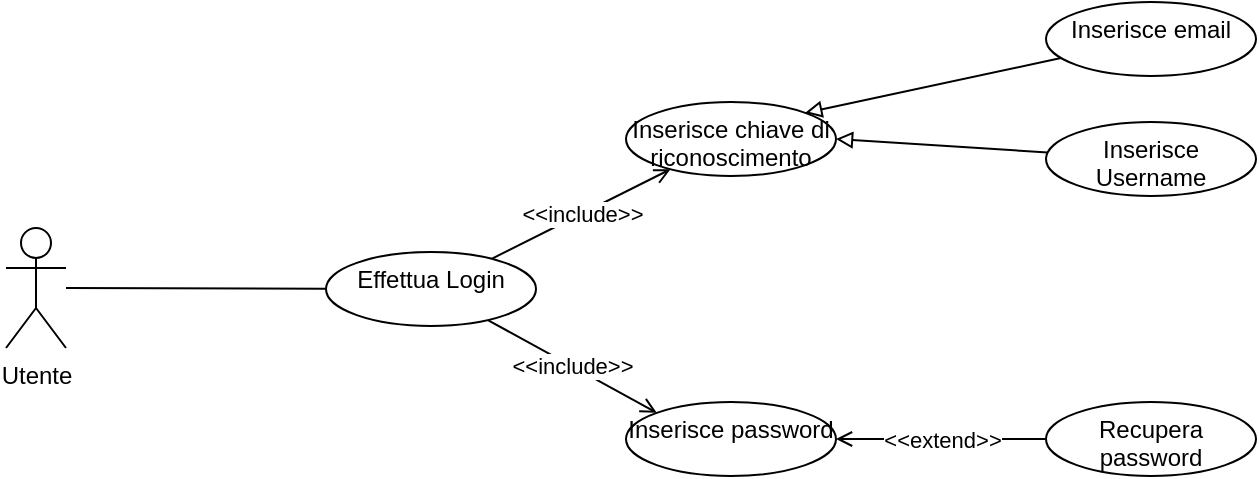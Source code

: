 <mxfile version="20.5.1" type="device"><diagram id="5bOQc7WEjd8ABZgLNtUU" name="Page-1"><mxGraphModel dx="1678" dy="838" grid="1" gridSize="10" guides="1" tooltips="1" connect="1" arrows="1" fold="1" page="1" pageScale="1" pageWidth="1169" pageHeight="827" math="0" shadow="0"><root><mxCell id="0"/><mxCell id="1" parent="0"/><mxCell id="wL9WiPdITJjZURC2v3HO-3" value="" style="edgeStyle=none;rounded=0;orthogonalLoop=1;jettySize=auto;html=1;endArrow=none;endFill=0;" edge="1" parent="1" source="wL9WiPdITJjZURC2v3HO-1" target="wL9WiPdITJjZURC2v3HO-2"><mxGeometry relative="1" as="geometry"/></mxCell><mxCell id="wL9WiPdITJjZURC2v3HO-1" value="Utente" style="shape=umlActor;verticalLabelPosition=bottom;verticalAlign=top;html=1;" vertex="1" parent="1"><mxGeometry x="90" y="383" width="30" height="60" as="geometry"/></mxCell><mxCell id="wL9WiPdITJjZURC2v3HO-6" value="&amp;lt;&amp;lt;include&amp;gt;&amp;gt;" style="edgeStyle=none;rounded=0;orthogonalLoop=1;jettySize=auto;html=1;endArrow=open;endFill=0;" edge="1" parent="1" source="wL9WiPdITJjZURC2v3HO-2" target="wL9WiPdITJjZURC2v3HO-5"><mxGeometry relative="1" as="geometry"/></mxCell><mxCell id="wL9WiPdITJjZURC2v3HO-7" value="&lt;meta charset=&quot;utf-8&quot;&gt;&lt;span style=&quot;color: rgb(0, 0, 0); font-family: Helvetica; font-size: 11px; font-style: normal; font-variant-ligatures: normal; font-variant-caps: normal; font-weight: 400; letter-spacing: normal; orphans: 2; text-align: center; text-indent: 0px; text-transform: none; widows: 2; word-spacing: 0px; -webkit-text-stroke-width: 0px; background-color: rgb(255, 255, 255); text-decoration-thickness: initial; text-decoration-style: initial; text-decoration-color: initial; float: none; display: inline !important;&quot;&gt;&amp;lt;&amp;lt;include&amp;gt;&amp;gt;&lt;/span&gt;" style="edgeStyle=none;rounded=0;orthogonalLoop=1;jettySize=auto;html=1;entryX=0;entryY=0;entryDx=0;entryDy=0;endArrow=open;endFill=0;" edge="1" parent="1" source="wL9WiPdITJjZURC2v3HO-2" target="wL9WiPdITJjZURC2v3HO-4"><mxGeometry relative="1" as="geometry"/></mxCell><mxCell id="wL9WiPdITJjZURC2v3HO-2" value="Effettua Login" style="ellipse;whiteSpace=wrap;html=1;verticalAlign=top;" vertex="1" parent="1"><mxGeometry x="250" y="395" width="105" height="37" as="geometry"/></mxCell><mxCell id="wL9WiPdITJjZURC2v3HO-4" value="Inserisce password" style="ellipse;whiteSpace=wrap;html=1;verticalAlign=top;" vertex="1" parent="1"><mxGeometry x="400" y="470" width="105" height="37" as="geometry"/></mxCell><mxCell id="wL9WiPdITJjZURC2v3HO-5" value="Inserisce chiave di riconoscimento" style="ellipse;whiteSpace=wrap;html=1;verticalAlign=top;" vertex="1" parent="1"><mxGeometry x="400" y="320" width="105" height="37" as="geometry"/></mxCell><mxCell id="wL9WiPdITJjZURC2v3HO-10" style="edgeStyle=none;rounded=0;orthogonalLoop=1;jettySize=auto;html=1;entryX=1;entryY=0;entryDx=0;entryDy=0;endArrow=block;endFill=0;" edge="1" parent="1" source="wL9WiPdITJjZURC2v3HO-8" target="wL9WiPdITJjZURC2v3HO-5"><mxGeometry relative="1" as="geometry"/></mxCell><mxCell id="wL9WiPdITJjZURC2v3HO-8" value="Inserisce email" style="ellipse;whiteSpace=wrap;html=1;verticalAlign=top;" vertex="1" parent="1"><mxGeometry x="610" y="270" width="105" height="37" as="geometry"/></mxCell><mxCell id="wL9WiPdITJjZURC2v3HO-11" style="edgeStyle=none;rounded=0;orthogonalLoop=1;jettySize=auto;html=1;entryX=1;entryY=0.5;entryDx=0;entryDy=0;endArrow=block;endFill=0;" edge="1" parent="1" source="wL9WiPdITJjZURC2v3HO-9" target="wL9WiPdITJjZURC2v3HO-5"><mxGeometry relative="1" as="geometry"/></mxCell><mxCell id="wL9WiPdITJjZURC2v3HO-9" value="Inserisce Username" style="ellipse;whiteSpace=wrap;html=1;verticalAlign=top;" vertex="1" parent="1"><mxGeometry x="610" y="330" width="105" height="37" as="geometry"/></mxCell><mxCell id="wL9WiPdITJjZURC2v3HO-13" value="&amp;lt;&amp;lt;extend&amp;gt;&amp;gt;" style="edgeStyle=none;rounded=0;orthogonalLoop=1;jettySize=auto;html=1;entryX=1;entryY=0.5;entryDx=0;entryDy=0;endArrow=open;endFill=0;" edge="1" parent="1" source="wL9WiPdITJjZURC2v3HO-12" target="wL9WiPdITJjZURC2v3HO-4"><mxGeometry relative="1" as="geometry"/></mxCell><mxCell id="wL9WiPdITJjZURC2v3HO-12" value="Recupera password" style="ellipse;whiteSpace=wrap;html=1;verticalAlign=top;" vertex="1" parent="1"><mxGeometry x="610" y="470" width="105" height="37" as="geometry"/></mxCell></root></mxGraphModel></diagram></mxfile>